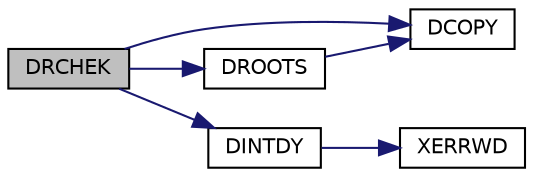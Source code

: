 digraph G
{
  edge [fontname="Helvetica",fontsize="10",labelfontname="Helvetica",labelfontsize="10"];
  node [fontname="Helvetica",fontsize="10",shape=record];
  rankdir=LR;
  Node1 [label="DRCHEK",height=0.2,width=0.4,color="black", fillcolor="grey75", style="filled" fontcolor="black"];
  Node1 -> Node2 [color="midnightblue",fontsize="10",style="solid",fontname="Helvetica"];
  Node2 [label="DCOPY",height=0.2,width=0.4,color="black", fillcolor="white", style="filled",URL="$opkda2_8f.html#a4bccdfd342c4859fb72167730096409d"];
  Node1 -> Node3 [color="midnightblue",fontsize="10",style="solid",fontname="Helvetica"];
  Node3 [label="DINTDY",height=0.2,width=0.4,color="black", fillcolor="white", style="filled",URL="$opkda1_8f.html#a884559759f834303a611b141c29c071b"];
  Node3 -> Node4 [color="midnightblue",fontsize="10",style="solid",fontname="Helvetica"];
  Node4 [label="XERRWD",height=0.2,width=0.4,color="black", fillcolor="white", style="filled",URL="$opkda2_8f.html#ac702022c449624bec062dbb09eccccd0"];
  Node1 -> Node5 [color="midnightblue",fontsize="10",style="solid",fontname="Helvetica"];
  Node5 [label="DROOTS",height=0.2,width=0.4,color="black", fillcolor="white", style="filled",URL="$opkda1_8f.html#ab04bbc07c165f9eadc3e5e13fc563cb9"];
  Node5 -> Node2 [color="midnightblue",fontsize="10",style="solid",fontname="Helvetica"];
}
